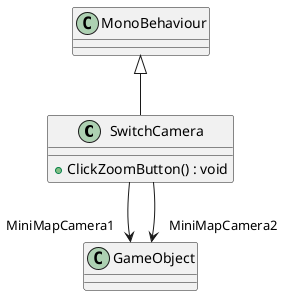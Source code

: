 @startuml
class SwitchCamera {
    + ClickZoomButton() : void
}
MonoBehaviour <|-- SwitchCamera
SwitchCamera --> "MiniMapCamera1" GameObject
SwitchCamera --> "MiniMapCamera2" GameObject
@enduml
